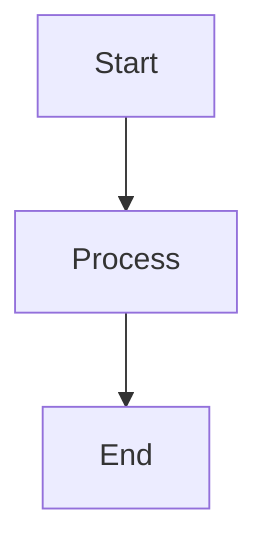 %% Generated by Visual Asset Manager
%% Created: 2025-08-30T19:42:35.911Z
%% Title: Test Diagram
%% Description: Integration test diagram
%% Module: test

graph TD
    A[Start] --> B[Process]
    B --> C[End]